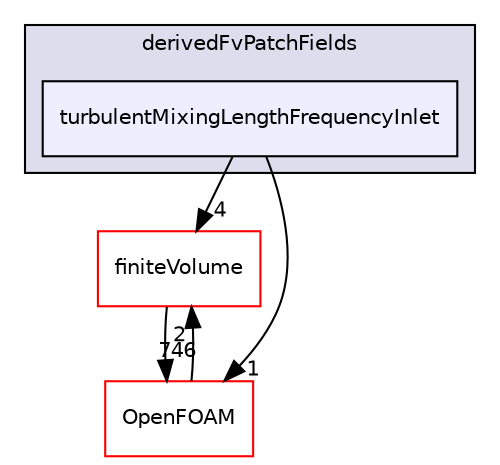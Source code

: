 digraph "src/TurbulenceModels/turbulenceModels/RAS/derivedFvPatchFields/turbulentMixingLengthFrequencyInlet" {
  bgcolor=transparent;
  compound=true
  node [ fontsize="10", fontname="Helvetica"];
  edge [ labelfontsize="10", labelfontname="Helvetica"];
  subgraph clusterdir_22069f5775fb39fd683a4fab70e8b0be {
    graph [ bgcolor="#ddddee", pencolor="black", label="derivedFvPatchFields" fontname="Helvetica", fontsize="10", URL="dir_22069f5775fb39fd683a4fab70e8b0be.html"]
  dir_5e8db13e983c22af8278301a2f237435 [shape=box, label="turbulentMixingLengthFrequencyInlet", style="filled", fillcolor="#eeeeff", pencolor="black", URL="dir_5e8db13e983c22af8278301a2f237435.html"];
  }
  dir_9bd15774b555cf7259a6fa18f99fe99b [shape=box label="finiteVolume" color="red" URL="dir_9bd15774b555cf7259a6fa18f99fe99b.html"];
  dir_c5473ff19b20e6ec4dfe5c310b3778a8 [shape=box label="OpenFOAM" color="red" URL="dir_c5473ff19b20e6ec4dfe5c310b3778a8.html"];
  dir_9bd15774b555cf7259a6fa18f99fe99b->dir_c5473ff19b20e6ec4dfe5c310b3778a8 [headlabel="746", labeldistance=1.5 headhref="dir_000896_001896.html"];
  dir_c5473ff19b20e6ec4dfe5c310b3778a8->dir_9bd15774b555cf7259a6fa18f99fe99b [headlabel="2", labeldistance=1.5 headhref="dir_001896_000896.html"];
  dir_5e8db13e983c22af8278301a2f237435->dir_9bd15774b555cf7259a6fa18f99fe99b [headlabel="4", labeldistance=1.5 headhref="dir_003166_000896.html"];
  dir_5e8db13e983c22af8278301a2f237435->dir_c5473ff19b20e6ec4dfe5c310b3778a8 [headlabel="1", labeldistance=1.5 headhref="dir_003166_001896.html"];
}
